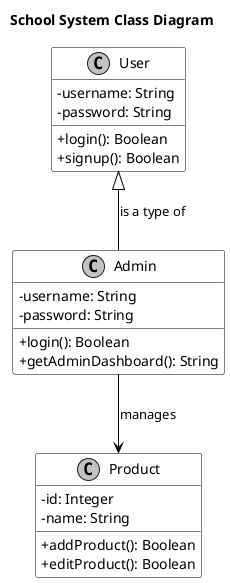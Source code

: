 @startuml
title School System Class Diagram
skinparam classAttributeIconSize 0
skinparam monochrome true
skinparam class {
    BackgroundColor White
    BorderColor Black
    ArrowColor Black
}
class User {
  - username: String
  - password: String
  + login(): Boolean
  + signup(): Boolean
}
class Admin {
  - username: String
  - password: String
  + login(): Boolean
  + getAdminDashboard(): String
}
class Product {
  - id: Integer
  - name: String
  + addProduct(): Boolean
  + editProduct(): Boolean
}
Admin --> Product : manages
User <|-- Admin : is a type of
@enduml
